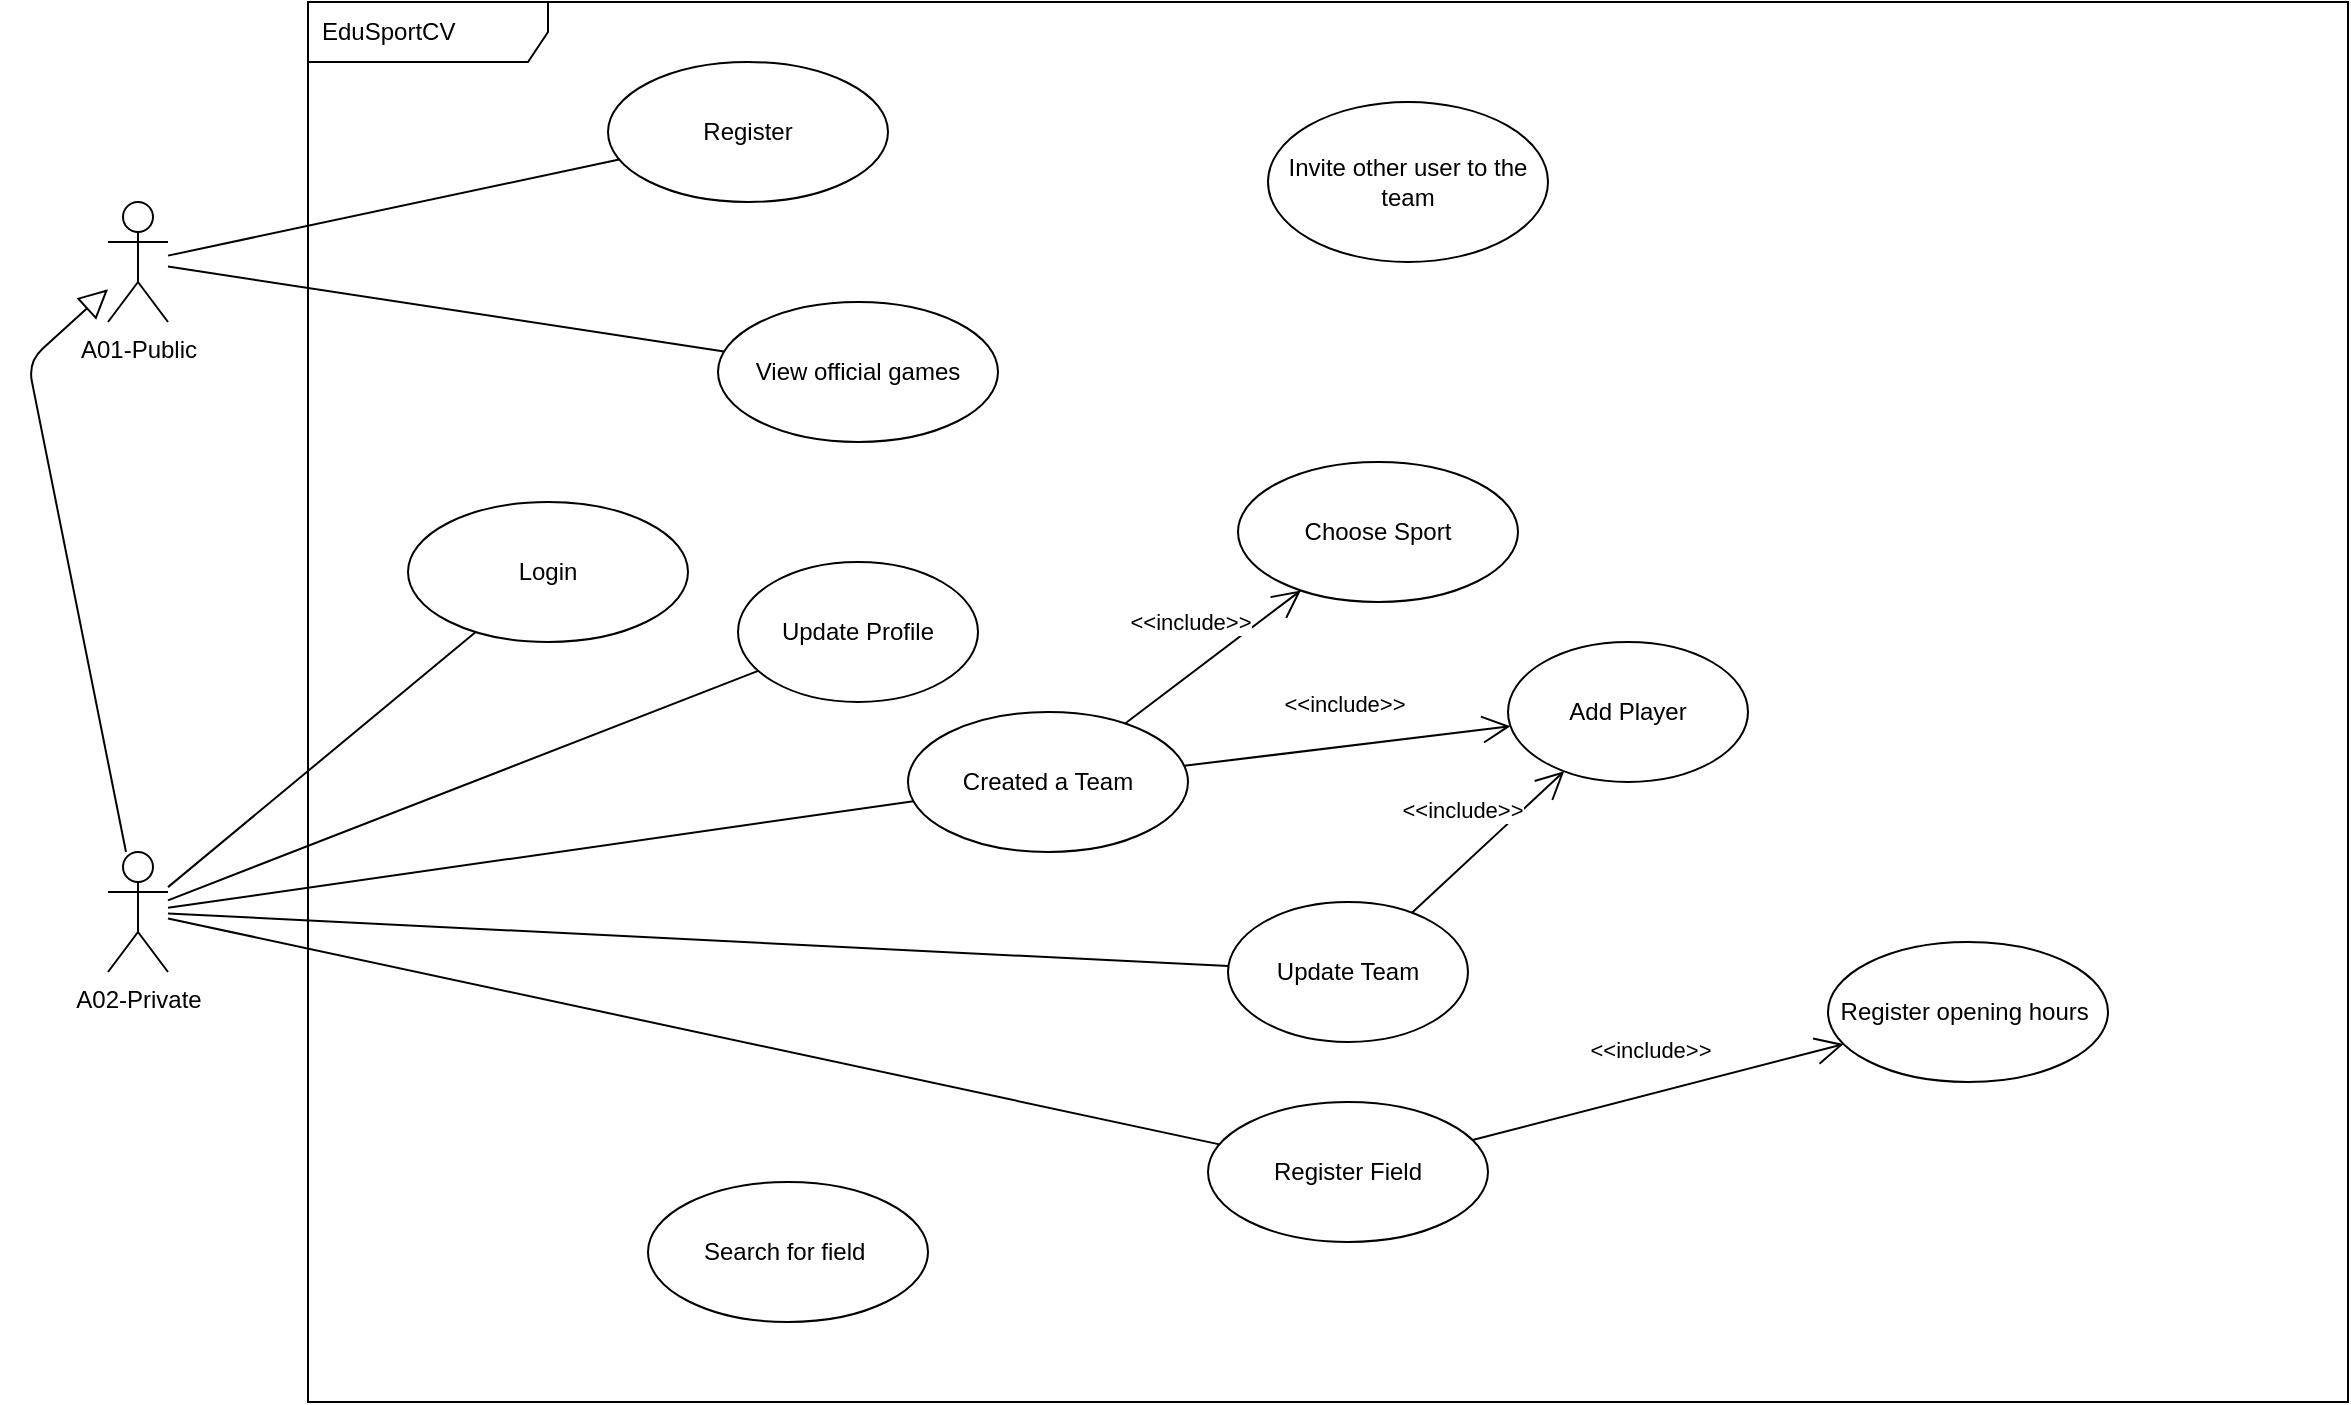 <mxfile>
    <diagram id="XKChx3mu4P1cbXN4DGbn" name="UseCase">
        <mxGraphModel dx="2168" dy="749" grid="1" gridSize="10" guides="1" tooltips="1" connect="1" arrows="1" fold="1" page="1" pageScale="1" pageWidth="850" pageHeight="1100" math="0" shadow="0">
            <root>
                <mxCell id="0"/>
                <mxCell id="1" parent="0"/>
                <mxCell id="16" value="EduSportCV" style="shape=umlFrame;whiteSpace=wrap;html=1;width=120;height=30;boundedLbl=1;verticalAlign=middle;align=left;spacingLeft=5;" vertex="1" parent="1">
                    <mxGeometry x="150" y="100" width="1020" height="700" as="geometry"/>
                </mxCell>
                <mxCell id="2" value="A01-Public" style="shape=umlActor;verticalLabelPosition=bottom;verticalAlign=top;html=1;" parent="1" vertex="1">
                    <mxGeometry x="50" y="200" width="30" height="60" as="geometry"/>
                </mxCell>
                <mxCell id="4" value="Register" style="ellipse;whiteSpace=wrap;html=1;" parent="1" vertex="1">
                    <mxGeometry x="300" y="130" width="140" height="70" as="geometry"/>
                </mxCell>
                <mxCell id="5" value="Choose Sport" style="ellipse;whiteSpace=wrap;html=1;" parent="1" vertex="1">
                    <mxGeometry x="615" y="330" width="140" height="70" as="geometry"/>
                </mxCell>
                <mxCell id="6" value="Created a Team" style="ellipse;whiteSpace=wrap;html=1;" parent="1" vertex="1">
                    <mxGeometry x="450" y="455" width="140" height="70" as="geometry"/>
                </mxCell>
                <mxCell id="7" value="Invite other user to the team" style="ellipse;whiteSpace=wrap;html=1;" parent="1" vertex="1">
                    <mxGeometry x="630" y="150" width="140" height="80" as="geometry"/>
                </mxCell>
                <mxCell id="8" value="Search for field&amp;nbsp;" style="ellipse;whiteSpace=wrap;html=1;" parent="1" vertex="1">
                    <mxGeometry x="320" y="690" width="140" height="70" as="geometry"/>
                </mxCell>
                <mxCell id="10" value="A02-Private" style="shape=umlActor;verticalLabelPosition=bottom;verticalAlign=top;html=1;" parent="1" vertex="1">
                    <mxGeometry x="50" y="525" width="30" height="60" as="geometry"/>
                </mxCell>
                <mxCell id="17" value="Login" style="ellipse;whiteSpace=wrap;html=1;" vertex="1" parent="1">
                    <mxGeometry x="200" y="350" width="140" height="70" as="geometry"/>
                </mxCell>
                <mxCell id="18" value="" style="endArrow=none;html=1;" edge="1" parent="1" source="10" target="17">
                    <mxGeometry width="50" height="50" relative="1" as="geometry">
                        <mxPoint x="290" y="420" as="sourcePoint"/>
                        <mxPoint x="340" y="370" as="targetPoint"/>
                    </mxGeometry>
                </mxCell>
                <mxCell id="19" value="" style="endArrow=none;html=1;" edge="1" parent="1" source="2" target="4">
                    <mxGeometry width="50" height="50" relative="1" as="geometry">
                        <mxPoint x="90" y="572.097" as="sourcePoint"/>
                        <mxPoint x="299.041" y="671.005" as="targetPoint"/>
                    </mxGeometry>
                </mxCell>
                <mxCell id="20" value="View official games" style="ellipse;whiteSpace=wrap;html=1;" vertex="1" parent="1">
                    <mxGeometry x="355" y="250" width="140" height="70" as="geometry"/>
                </mxCell>
                <mxCell id="21" value="" style="endArrow=none;html=1;" edge="1" parent="1" source="2" target="20">
                    <mxGeometry width="50" height="50" relative="1" as="geometry">
                        <mxPoint x="90" y="238.225" as="sourcePoint"/>
                        <mxPoint x="471.866" y="193.027" as="targetPoint"/>
                    </mxGeometry>
                </mxCell>
                <mxCell id="22" value="" style="endArrow=block;endFill=0;endSize=12;html=1;" edge="1" parent="1" source="10" target="2">
                    <mxGeometry width="160" relative="1" as="geometry">
                        <mxPoint x="490" y="450" as="sourcePoint"/>
                        <mxPoint x="650" y="450" as="targetPoint"/>
                        <Array as="points">
                            <mxPoint x="10" y="280"/>
                        </Array>
                    </mxGeometry>
                </mxCell>
                <mxCell id="23" value="Update Profile" style="ellipse;whiteSpace=wrap;html=1;" vertex="1" parent="1">
                    <mxGeometry x="365" y="380" width="120" height="70" as="geometry"/>
                </mxCell>
                <mxCell id="24" value="" style="endArrow=none;html=1;" edge="1" parent="1" source="10" target="23">
                    <mxGeometry width="50" height="50" relative="1" as="geometry">
                        <mxPoint x="90" y="558.816" as="sourcePoint"/>
                        <mxPoint x="506.042" y="387.297" as="targetPoint"/>
                    </mxGeometry>
                </mxCell>
                <mxCell id="25" value="" style="endArrow=none;html=1;" edge="1" parent="1" source="10" target="6">
                    <mxGeometry width="50" height="50" relative="1" as="geometry">
                        <mxPoint x="90" y="561.327" as="sourcePoint"/>
                        <mxPoint x="509.689" y="458.564" as="targetPoint"/>
                    </mxGeometry>
                </mxCell>
                <mxCell id="26" value="&amp;lt;&amp;lt;include&amp;gt;&amp;gt;" style="endArrow=open;endSize=12;html=1;" edge="1" parent="1" source="6" target="5">
                    <mxGeometry x="0.018" y="21" width="160" relative="1" as="geometry">
                        <mxPoint x="490" y="450" as="sourcePoint"/>
                        <mxPoint x="650" y="450" as="targetPoint"/>
                        <mxPoint as="offset"/>
                    </mxGeometry>
                </mxCell>
                <mxCell id="28" value="Register Field" style="ellipse;whiteSpace=wrap;html=1;" vertex="1" parent="1">
                    <mxGeometry x="600" y="650" width="140" height="70" as="geometry"/>
                </mxCell>
                <mxCell id="29" value="" style="endArrow=none;html=1;" edge="1" parent="1" source="10" target="28">
                    <mxGeometry width="50" height="50" relative="1" as="geometry">
                        <mxPoint x="90" y="564.382" as="sourcePoint"/>
                        <mxPoint x="490.238" y="547.883" as="targetPoint"/>
                    </mxGeometry>
                </mxCell>
                <mxCell id="30" value="Register opening hours&amp;nbsp;" style="ellipse;whiteSpace=wrap;html=1;" vertex="1" parent="1">
                    <mxGeometry x="910" y="570" width="140" height="70" as="geometry"/>
                </mxCell>
                <mxCell id="31" value="&amp;lt;&amp;lt;include&amp;gt;&amp;gt;" style="endArrow=open;endSize=12;html=1;" edge="1" parent="1" source="28" target="30">
                    <mxGeometry x="0.018" y="21" width="160" relative="1" as="geometry">
                        <mxPoint x="619.803" y="526.809" as="sourcePoint"/>
                        <mxPoint x="730.154" y="493.155" as="targetPoint"/>
                        <mxPoint as="offset"/>
                    </mxGeometry>
                </mxCell>
                <mxCell id="32" value="Update Team" style="ellipse;whiteSpace=wrap;html=1;" vertex="1" parent="1">
                    <mxGeometry x="610" y="550" width="120" height="70" as="geometry"/>
                </mxCell>
                <mxCell id="33" value="Add Player" style="ellipse;whiteSpace=wrap;html=1;" vertex="1" parent="1">
                    <mxGeometry x="750" y="420" width="120" height="70" as="geometry"/>
                </mxCell>
                <mxCell id="34" value="&amp;lt;&amp;lt;include&amp;gt;&amp;gt;" style="endArrow=open;endSize=12;html=1;" edge="1" parent="1" source="32" target="33">
                    <mxGeometry x="0.018" y="21" width="160" relative="1" as="geometry">
                        <mxPoint x="661.566" y="501.331" as="sourcePoint"/>
                        <mxPoint x="798.234" y="438.56" as="targetPoint"/>
                        <mxPoint as="offset"/>
                    </mxGeometry>
                </mxCell>
                <mxCell id="35" value="" style="endArrow=none;html=1;" edge="1" parent="1" source="10" target="32">
                    <mxGeometry width="50" height="50" relative="1" as="geometry">
                        <mxPoint x="90" y="563.879" as="sourcePoint"/>
                        <mxPoint x="540.773" y="530.187" as="targetPoint"/>
                    </mxGeometry>
                </mxCell>
                <mxCell id="37" value="&amp;lt;&amp;lt;include&amp;gt;&amp;gt;" style="endArrow=open;endSize=12;html=1;" edge="1" parent="1" source="6" target="33">
                    <mxGeometry x="0.018" y="21" width="160" relative="1" as="geometry">
                        <mxPoint x="664.249" y="615.047" as="sourcePoint"/>
                        <mxPoint x="805.909" y="575.146" as="targetPoint"/>
                        <mxPoint as="offset"/>
                    </mxGeometry>
                </mxCell>
            </root>
        </mxGraphModel>
    </diagram>
</mxfile>